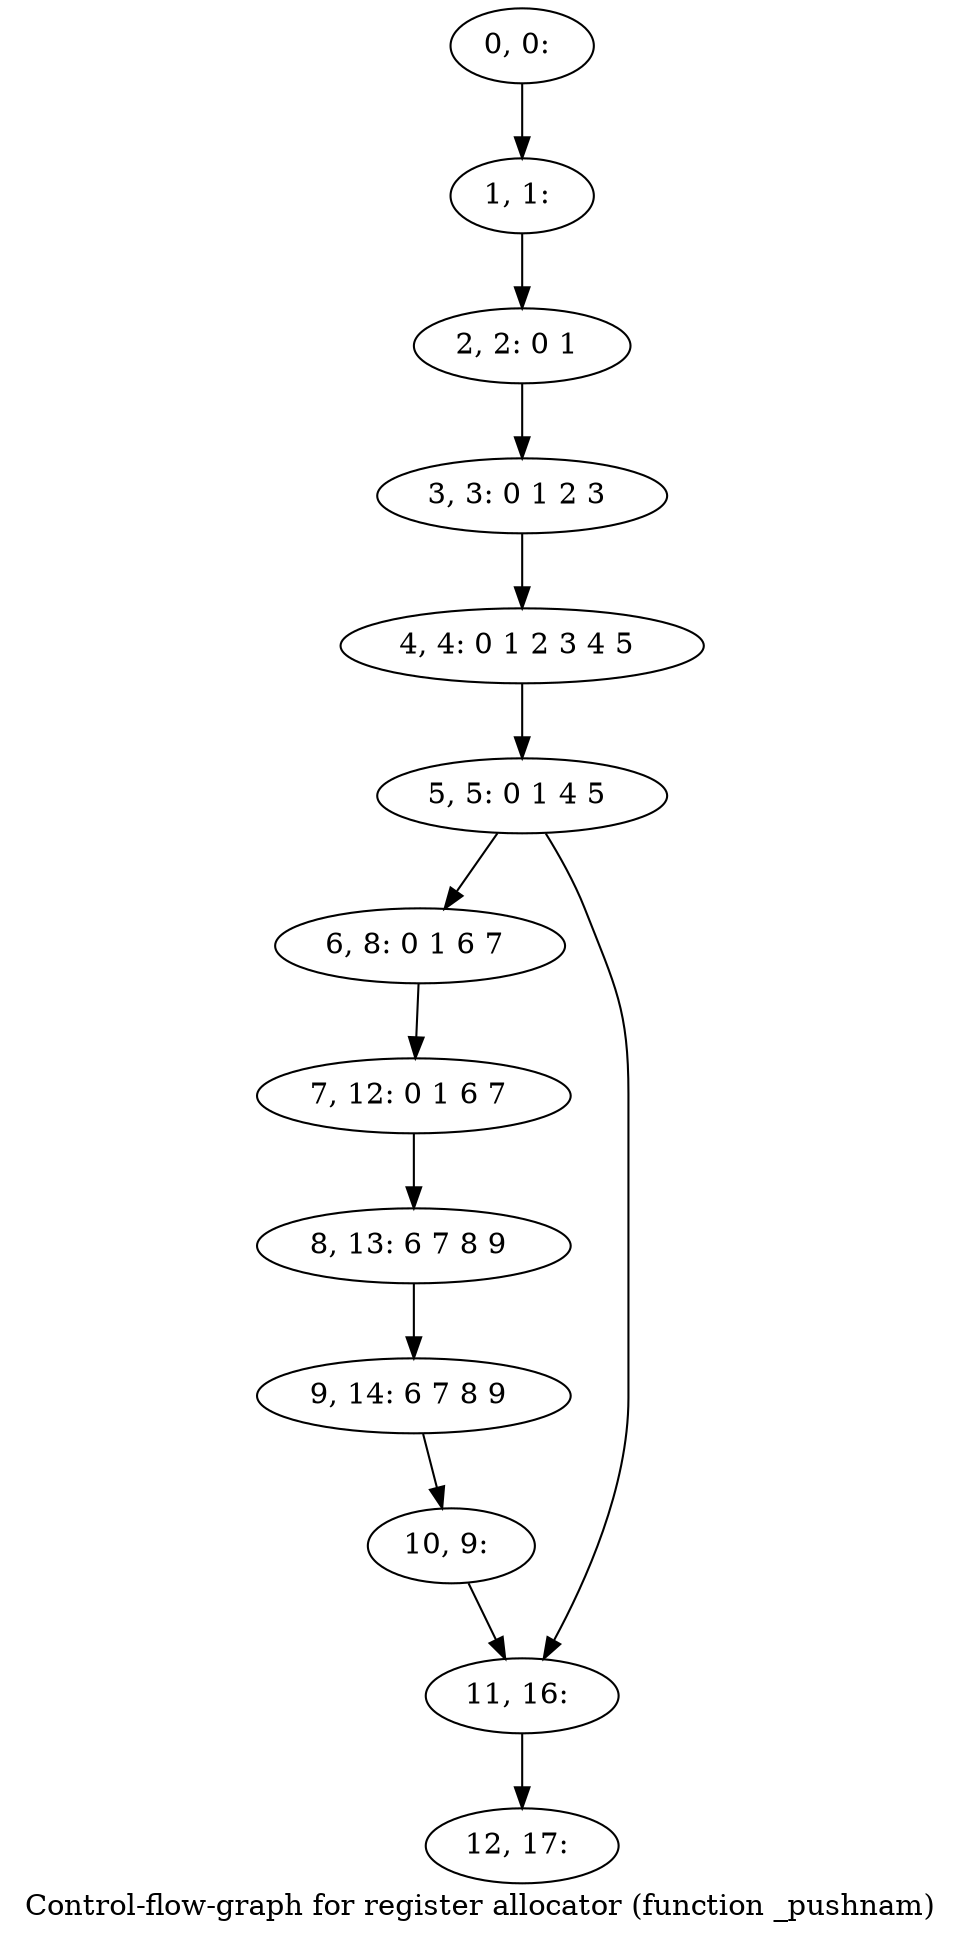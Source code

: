 digraph G {
graph [label="Control-flow-graph for register allocator (function _pushnam)"]
0[label="0, 0: "];
1[label="1, 1: "];
2[label="2, 2: 0 1 "];
3[label="3, 3: 0 1 2 3 "];
4[label="4, 4: 0 1 2 3 4 5 "];
5[label="5, 5: 0 1 4 5 "];
6[label="6, 8: 0 1 6 7 "];
7[label="7, 12: 0 1 6 7 "];
8[label="8, 13: 6 7 8 9 "];
9[label="9, 14: 6 7 8 9 "];
10[label="10, 9: "];
11[label="11, 16: "];
12[label="12, 17: "];
0->1 ;
1->2 ;
2->3 ;
3->4 ;
4->5 ;
5->6 ;
5->11 ;
6->7 ;
7->8 ;
8->9 ;
9->10 ;
10->11 ;
11->12 ;
}

